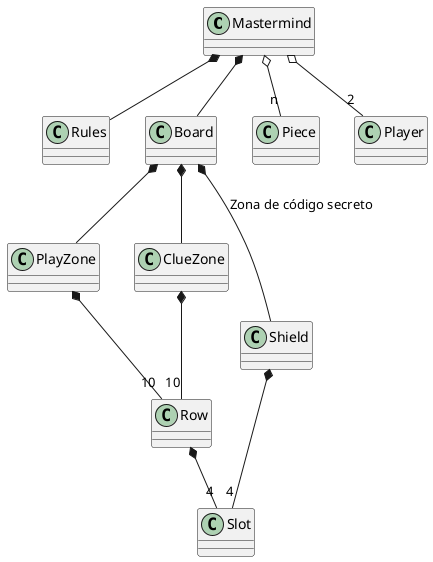 @startuml

Mastermind *-- Rules
Mastermind *-- Board
Mastermind o-- "n" Piece
Mastermind o-- "2" Player

Board *-- PlayZone
Board *-- ClueZone
Board *-- Shield : Zona de código secreto

PlayZone *-- "10" Row
ClueZone *-- "10" Row
Row *-- "4" Slot

Shield *-- "4" Slot



@enduml

